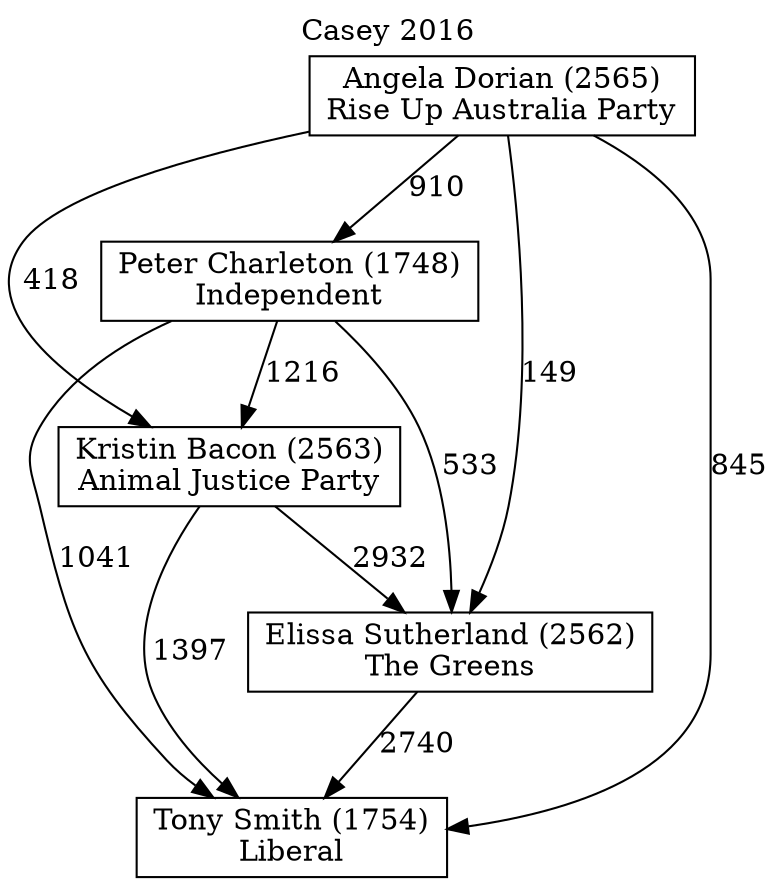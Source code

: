// House preference flow
digraph "Tony Smith (1754)_Casey_2016" {
	graph [label="Casey 2016" labelloc=t mclimit=10]
	node [shape=box]
	"Tony Smith (1754)" [label="Tony Smith (1754)
Liberal"]
	"Elissa Sutherland (2562)" [label="Elissa Sutherland (2562)
The Greens"]
	"Kristin Bacon (2563)" [label="Kristin Bacon (2563)
Animal Justice Party"]
	"Peter Charleton (1748)" [label="Peter Charleton (1748)
Independent"]
	"Angela Dorian (2565)" [label="Angela Dorian (2565)
Rise Up Australia Party"]
	"Elissa Sutherland (2562)" -> "Tony Smith (1754)" [label=2740]
	"Kristin Bacon (2563)" -> "Elissa Sutherland (2562)" [label=2932]
	"Peter Charleton (1748)" -> "Kristin Bacon (2563)" [label=1216]
	"Angela Dorian (2565)" -> "Peter Charleton (1748)" [label=910]
	"Kristin Bacon (2563)" -> "Tony Smith (1754)" [label=1397]
	"Peter Charleton (1748)" -> "Tony Smith (1754)" [label=1041]
	"Angela Dorian (2565)" -> "Tony Smith (1754)" [label=845]
	"Angela Dorian (2565)" -> "Kristin Bacon (2563)" [label=418]
	"Peter Charleton (1748)" -> "Elissa Sutherland (2562)" [label=533]
	"Angela Dorian (2565)" -> "Elissa Sutherland (2562)" [label=149]
}

